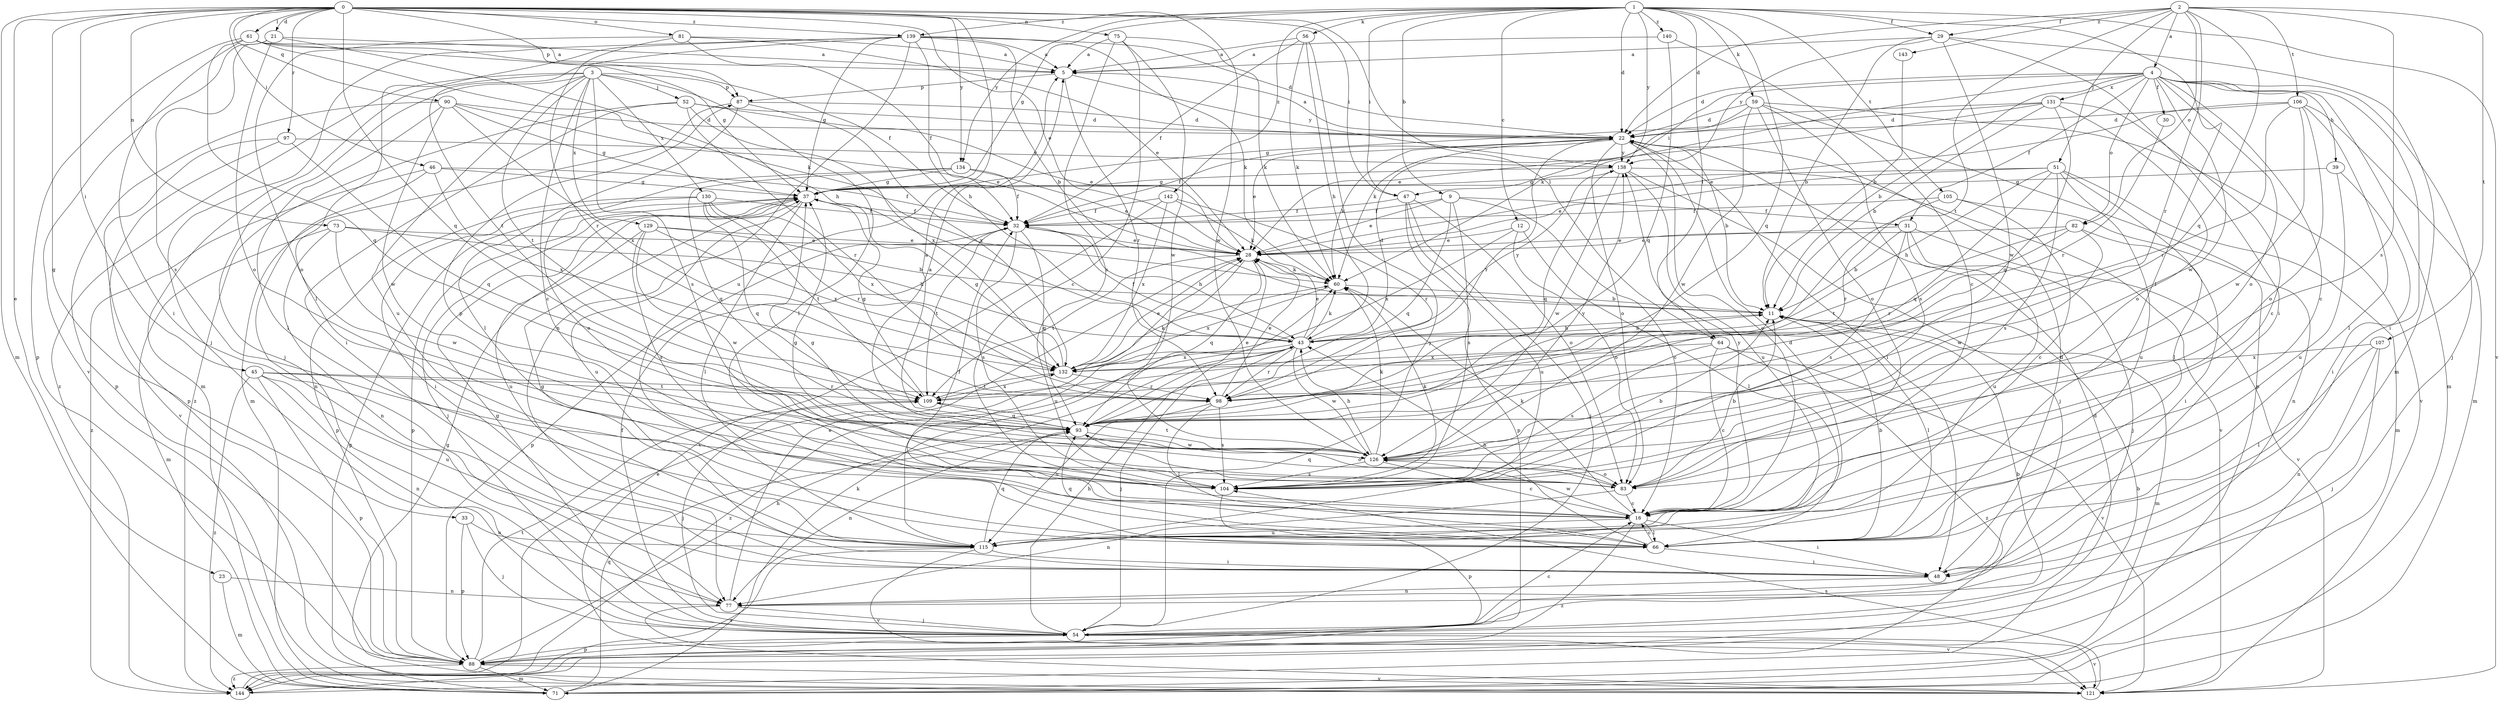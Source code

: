 strict digraph  {
0;
1;
2;
3;
4;
5;
9;
11;
12;
16;
21;
22;
23;
28;
29;
30;
31;
32;
33;
37;
39;
43;
45;
46;
47;
48;
51;
52;
54;
56;
59;
60;
61;
64;
66;
71;
73;
75;
77;
81;
82;
83;
87;
88;
90;
93;
97;
98;
104;
105;
106;
107;
109;
115;
121;
126;
129;
130;
131;
132;
134;
138;
139;
140;
142;
143;
144;
0 -> 21  [label=d];
0 -> 23  [label=e];
0 -> 28  [label=e];
0 -> 33  [label=g];
0 -> 45  [label=i];
0 -> 46  [label=i];
0 -> 47  [label=i];
0 -> 61  [label=l];
0 -> 64  [label=l];
0 -> 71  [label=m];
0 -> 73  [label=n];
0 -> 75  [label=n];
0 -> 81  [label=o];
0 -> 87  [label=p];
0 -> 90  [label=q];
0 -> 93  [label=q];
0 -> 97  [label=r];
0 -> 115  [label=u];
0 -> 126  [label=w];
0 -> 134  [label=y];
0 -> 139  [label=z];
1 -> 9  [label=b];
1 -> 12  [label=c];
1 -> 22  [label=d];
1 -> 29  [label=f];
1 -> 37  [label=g];
1 -> 47  [label=i];
1 -> 56  [label=k];
1 -> 59  [label=k];
1 -> 64  [label=l];
1 -> 66  [label=l];
1 -> 93  [label=q];
1 -> 105  [label=t];
1 -> 121  [label=v];
1 -> 134  [label=y];
1 -> 138  [label=y];
1 -> 139  [label=z];
1 -> 140  [label=z];
1 -> 142  [label=z];
2 -> 4  [label=a];
2 -> 22  [label=d];
2 -> 29  [label=f];
2 -> 51  [label=j];
2 -> 82  [label=o];
2 -> 93  [label=q];
2 -> 98  [label=r];
2 -> 104  [label=s];
2 -> 106  [label=t];
2 -> 107  [label=t];
2 -> 109  [label=t];
2 -> 143  [label=z];
3 -> 16  [label=c];
3 -> 52  [label=j];
3 -> 54  [label=j];
3 -> 66  [label=l];
3 -> 71  [label=m];
3 -> 87  [label=p];
3 -> 104  [label=s];
3 -> 109  [label=t];
3 -> 115  [label=u];
3 -> 129  [label=x];
3 -> 130  [label=x];
3 -> 144  [label=z];
4 -> 11  [label=b];
4 -> 16  [label=c];
4 -> 22  [label=d];
4 -> 30  [label=f];
4 -> 31  [label=f];
4 -> 39  [label=h];
4 -> 47  [label=i];
4 -> 48  [label=i];
4 -> 54  [label=j];
4 -> 60  [label=k];
4 -> 71  [label=m];
4 -> 82  [label=o];
4 -> 83  [label=o];
4 -> 126  [label=w];
4 -> 131  [label=x];
5 -> 87  [label=p];
5 -> 98  [label=r];
5 -> 138  [label=y];
9 -> 16  [label=c];
9 -> 28  [label=e];
9 -> 31  [label=f];
9 -> 32  [label=f];
9 -> 93  [label=q];
9 -> 104  [label=s];
11 -> 43  [label=h];
11 -> 66  [label=l];
11 -> 71  [label=m];
12 -> 28  [label=e];
12 -> 66  [label=l];
12 -> 83  [label=o];
12 -> 132  [label=x];
16 -> 32  [label=f];
16 -> 48  [label=i];
16 -> 60  [label=k];
16 -> 66  [label=l];
16 -> 87  [label=p];
16 -> 115  [label=u];
16 -> 126  [label=w];
16 -> 138  [label=y];
16 -> 144  [label=z];
21 -> 5  [label=a];
21 -> 43  [label=h];
21 -> 83  [label=o];
21 -> 104  [label=s];
21 -> 121  [label=v];
22 -> 5  [label=a];
22 -> 11  [label=b];
22 -> 16  [label=c];
22 -> 28  [label=e];
22 -> 32  [label=f];
22 -> 48  [label=i];
22 -> 60  [label=k];
22 -> 83  [label=o];
22 -> 98  [label=r];
22 -> 138  [label=y];
23 -> 71  [label=m];
23 -> 77  [label=n];
28 -> 60  [label=k];
28 -> 93  [label=q];
28 -> 109  [label=t];
28 -> 115  [label=u];
29 -> 5  [label=a];
29 -> 11  [label=b];
29 -> 48  [label=i];
29 -> 71  [label=m];
29 -> 126  [label=w];
29 -> 138  [label=y];
30 -> 98  [label=r];
31 -> 11  [label=b];
31 -> 28  [label=e];
31 -> 54  [label=j];
31 -> 104  [label=s];
31 -> 115  [label=u];
31 -> 121  [label=v];
32 -> 28  [label=e];
32 -> 43  [label=h];
32 -> 88  [label=p];
32 -> 93  [label=q];
32 -> 104  [label=s];
32 -> 109  [label=t];
33 -> 54  [label=j];
33 -> 88  [label=p];
33 -> 115  [label=u];
37 -> 32  [label=f];
37 -> 54  [label=j];
37 -> 66  [label=l];
37 -> 88  [label=p];
37 -> 115  [label=u];
39 -> 37  [label=g];
39 -> 48  [label=i];
39 -> 115  [label=u];
43 -> 11  [label=b];
43 -> 22  [label=d];
43 -> 28  [label=e];
43 -> 32  [label=f];
43 -> 54  [label=j];
43 -> 60  [label=k];
43 -> 98  [label=r];
43 -> 126  [label=w];
43 -> 132  [label=x];
43 -> 138  [label=y];
43 -> 144  [label=z];
45 -> 77  [label=n];
45 -> 88  [label=p];
45 -> 98  [label=r];
45 -> 109  [label=t];
45 -> 115  [label=u];
45 -> 144  [label=z];
46 -> 32  [label=f];
46 -> 37  [label=g];
46 -> 77  [label=n];
46 -> 132  [label=x];
46 -> 144  [label=z];
47 -> 32  [label=f];
47 -> 54  [label=j];
47 -> 83  [label=o];
47 -> 88  [label=p];
47 -> 115  [label=u];
48 -> 22  [label=d];
48 -> 37  [label=g];
48 -> 77  [label=n];
51 -> 28  [label=e];
51 -> 37  [label=g];
51 -> 43  [label=h];
51 -> 66  [label=l];
51 -> 71  [label=m];
51 -> 93  [label=q];
51 -> 104  [label=s];
51 -> 115  [label=u];
52 -> 22  [label=d];
52 -> 28  [label=e];
52 -> 48  [label=i];
52 -> 98  [label=r];
52 -> 132  [label=x];
52 -> 144  [label=z];
54 -> 11  [label=b];
54 -> 16  [label=c];
54 -> 32  [label=f];
54 -> 37  [label=g];
54 -> 43  [label=h];
54 -> 88  [label=p];
54 -> 121  [label=v];
56 -> 5  [label=a];
56 -> 32  [label=f];
56 -> 43  [label=h];
56 -> 54  [label=j];
56 -> 60  [label=k];
59 -> 22  [label=d];
59 -> 60  [label=k];
59 -> 83  [label=o];
59 -> 88  [label=p];
59 -> 104  [label=s];
59 -> 121  [label=v];
59 -> 126  [label=w];
60 -> 11  [label=b];
60 -> 132  [label=x];
61 -> 5  [label=a];
61 -> 32  [label=f];
61 -> 37  [label=g];
61 -> 48  [label=i];
61 -> 60  [label=k];
61 -> 88  [label=p];
61 -> 93  [label=q];
64 -> 16  [label=c];
64 -> 104  [label=s];
64 -> 121  [label=v];
64 -> 132  [label=x];
64 -> 144  [label=z];
66 -> 11  [label=b];
66 -> 16  [label=c];
66 -> 43  [label=h];
66 -> 48  [label=i];
66 -> 93  [label=q];
71 -> 37  [label=g];
71 -> 60  [label=k];
71 -> 93  [label=q];
73 -> 28  [label=e];
73 -> 43  [label=h];
73 -> 71  [label=m];
73 -> 77  [label=n];
73 -> 126  [label=w];
75 -> 5  [label=a];
75 -> 16  [label=c];
75 -> 60  [label=k];
75 -> 104  [label=s];
75 -> 126  [label=w];
77 -> 28  [label=e];
77 -> 54  [label=j];
77 -> 121  [label=v];
81 -> 5  [label=a];
81 -> 28  [label=e];
81 -> 32  [label=f];
81 -> 83  [label=o];
81 -> 98  [label=r];
82 -> 28  [label=e];
82 -> 48  [label=i];
82 -> 98  [label=r];
82 -> 109  [label=t];
82 -> 126  [label=w];
83 -> 11  [label=b];
83 -> 16  [label=c];
83 -> 37  [label=g];
83 -> 77  [label=n];
83 -> 93  [label=q];
87 -> 22  [label=d];
87 -> 66  [label=l];
87 -> 71  [label=m];
87 -> 132  [label=x];
88 -> 11  [label=b];
88 -> 43  [label=h];
88 -> 71  [label=m];
88 -> 109  [label=t];
88 -> 121  [label=v];
88 -> 144  [label=z];
90 -> 22  [label=d];
90 -> 28  [label=e];
90 -> 37  [label=g];
90 -> 66  [label=l];
90 -> 88  [label=p];
90 -> 126  [label=w];
90 -> 132  [label=x];
93 -> 5  [label=a];
93 -> 28  [label=e];
93 -> 77  [label=n];
93 -> 83  [label=o];
93 -> 126  [label=w];
97 -> 88  [label=p];
97 -> 93  [label=q];
97 -> 121  [label=v];
97 -> 138  [label=y];
98 -> 28  [label=e];
98 -> 66  [label=l];
98 -> 104  [label=s];
98 -> 115  [label=u];
104 -> 11  [label=b];
104 -> 37  [label=g];
104 -> 60  [label=k];
104 -> 88  [label=p];
105 -> 16  [label=c];
105 -> 32  [label=f];
105 -> 77  [label=n];
105 -> 98  [label=r];
106 -> 22  [label=d];
106 -> 28  [label=e];
106 -> 66  [label=l];
106 -> 71  [label=m];
106 -> 83  [label=o];
106 -> 98  [label=r];
106 -> 126  [label=w];
107 -> 54  [label=j];
107 -> 66  [label=l];
107 -> 77  [label=n];
107 -> 132  [label=x];
109 -> 37  [label=g];
109 -> 54  [label=j];
109 -> 93  [label=q];
109 -> 132  [label=x];
115 -> 22  [label=d];
115 -> 48  [label=i];
115 -> 93  [label=q];
115 -> 121  [label=v];
115 -> 144  [label=z];
121 -> 37  [label=g];
121 -> 104  [label=s];
126 -> 5  [label=a];
126 -> 16  [label=c];
126 -> 43  [label=h];
126 -> 60  [label=k];
126 -> 83  [label=o];
126 -> 104  [label=s];
126 -> 109  [label=t];
126 -> 138  [label=y];
129 -> 11  [label=b];
129 -> 28  [label=e];
129 -> 104  [label=s];
129 -> 115  [label=u];
129 -> 126  [label=w];
129 -> 132  [label=x];
130 -> 32  [label=f];
130 -> 48  [label=i];
130 -> 88  [label=p];
130 -> 93  [label=q];
130 -> 98  [label=r];
130 -> 109  [label=t];
130 -> 132  [label=x];
131 -> 11  [label=b];
131 -> 16  [label=c];
131 -> 22  [label=d];
131 -> 28  [label=e];
131 -> 37  [label=g];
131 -> 83  [label=o];
131 -> 93  [label=q];
132 -> 28  [label=e];
132 -> 37  [label=g];
132 -> 60  [label=k];
132 -> 98  [label=r];
132 -> 109  [label=t];
134 -> 28  [label=e];
134 -> 32  [label=f];
134 -> 37  [label=g];
134 -> 83  [label=o];
134 -> 93  [label=q];
138 -> 37  [label=g];
138 -> 54  [label=j];
138 -> 93  [label=q];
138 -> 115  [label=u];
138 -> 121  [label=v];
138 -> 126  [label=w];
139 -> 5  [label=a];
139 -> 11  [label=b];
139 -> 22  [label=d];
139 -> 37  [label=g];
139 -> 43  [label=h];
139 -> 54  [label=j];
139 -> 60  [label=k];
139 -> 66  [label=l];
139 -> 77  [label=n];
139 -> 109  [label=t];
140 -> 5  [label=a];
140 -> 16  [label=c];
140 -> 93  [label=q];
142 -> 32  [label=f];
142 -> 60  [label=k];
142 -> 98  [label=r];
142 -> 121  [label=v];
142 -> 132  [label=x];
143 -> 11  [label=b];
144 -> 22  [label=d];
144 -> 28  [label=e];
}
